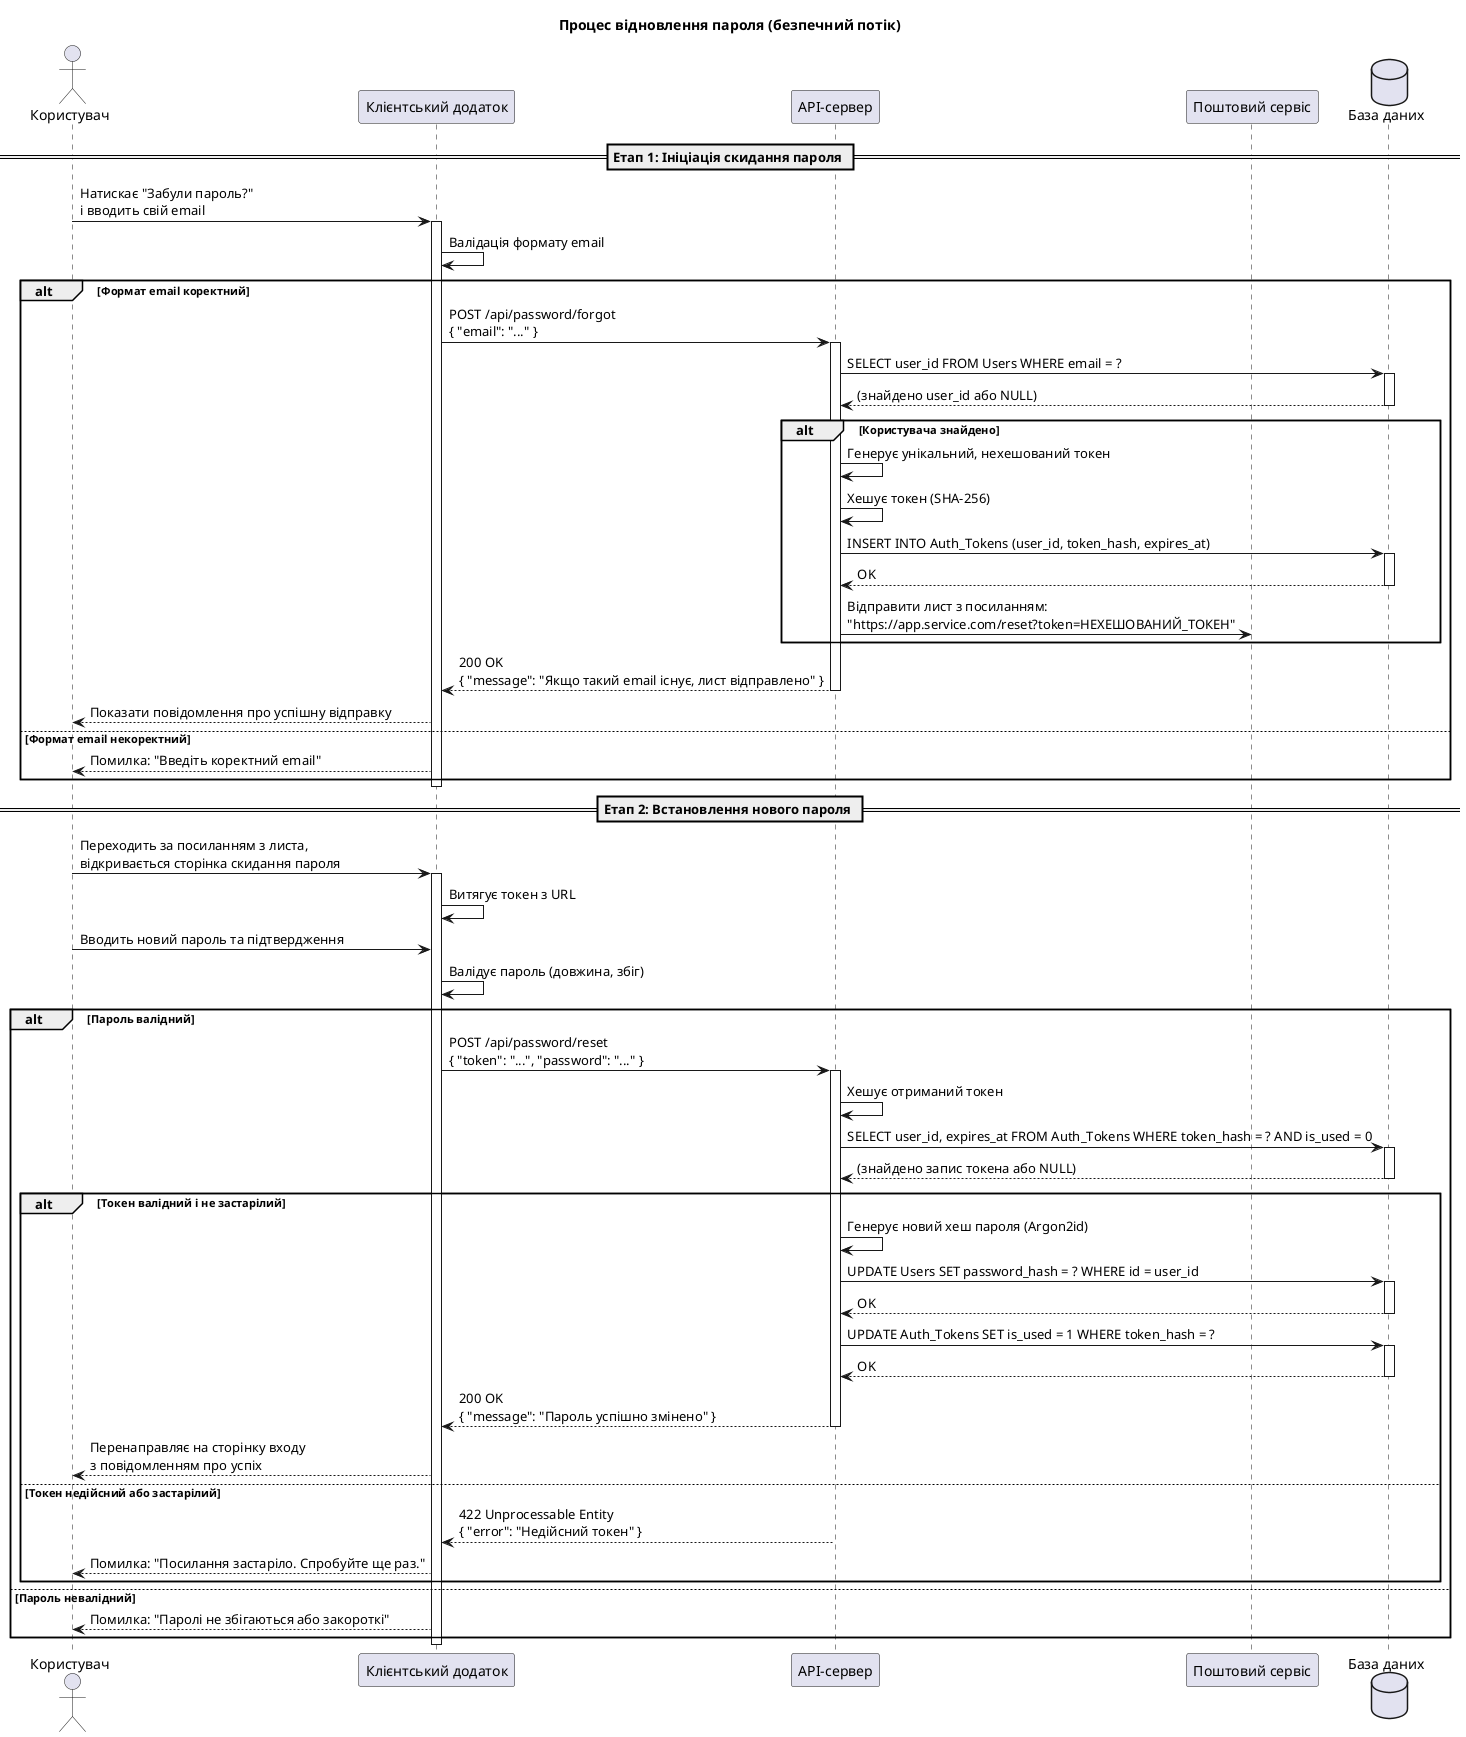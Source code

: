 @startuml restore password sequence

title Процес відновлення пароля (безпечний потік)

actor "Користувач" as user
participant "Клієнтський додаток" as client
participant "API-сервер" as api
participant "Поштовий сервіс" as mail
database "База даних" as db

== Етап 1: Ініціація скидання пароля ==

user -> client: Натискає "Забули пароль?"\nі вводить свій email
activate client

client -> client: Валідація формату email
alt Формат email коректний
    client -> api: POST /api/password/forgot\n{ "email": "..." }
    activate api
    
    api -> db: SELECT user_id FROM Users WHERE email = ?
    activate db
    db --> api: (знайдено user_id або NULL)
    deactivate db
    
    alt Користувача знайдено
        api -> api: Генерує унікальний, нехешований токен
        api -> api: Хешує токен (SHA-256)
        api -> db: INSERT INTO Auth_Tokens (user_id, token_hash, expires_at)
        activate db
        db --> api: OK
        deactivate db
        
        api -> mail: Відправити лист з посиланням:\n"https://app.service.com/reset?token=НЕХЕШОВАНИЙ_ТОКЕН"
    end
    
    api --> client: 200 OK\n{ "message": "Якщо такий email існує, лист відправлено" }
    deactivate api
    
    client --> user: Показати повідомлення про успішну відправку
    
else Формат email некоректний
    client --> user: Помилка: "Введіть коректний email"
end
deactivate client


== Етап 2: Встановлення нового пароля ==

user -> client: Переходить за посиланням з листа,\nвідкривається сторінка скидання пароля

activate client
client -> client: Витягує токен з URL
user -> client: Вводить новий пароль та підтвердження
client -> client: Валідує пароль (довжина, збіг)

alt Пароль валідний
    client -> api: POST /api/password/reset\n{ "token": "...", "password": "..." }
    activate api
    
    api -> api: Хешує отриманий токен
    api -> db: SELECT user_id, expires_at FROM Auth_Tokens WHERE token_hash = ? AND is_used = 0
    activate db
    db --> api: (знайдено запис токена або NULL)
    deactivate db
    
    alt Токен валідний і не застарілий
        api -> api: Генерує новий хеш пароля (Argon2id)
        api -> db: UPDATE Users SET password_hash = ? WHERE id = user_id
        activate db
        db --> api: OK
        deactivate db
        
        api -> db: UPDATE Auth_Tokens SET is_used = 1 WHERE token_hash = ?
        activate db
        db --> api: OK
        deactivate db
        
        api --> client: 200 OK\n{ "message": "Пароль успішно змінено" }
        deactivate api
        
        client --> user: Перенаправляє на сторінку входу\nз повідомленням про успіх
        
    else Токен недійсний або застарілий
        api --> client: 422 Unprocessable Entity\n{ "error": "Недійсний токен" }
        deactivate api
        
        client --> user: Помилка: "Посилання застаріло. Спробуйте ще раз."
    end
    
else Пароль невалідний
    client --> user: Помилка: "Паролі не збігаються або закороткі"
end

deactivate client

@enduml